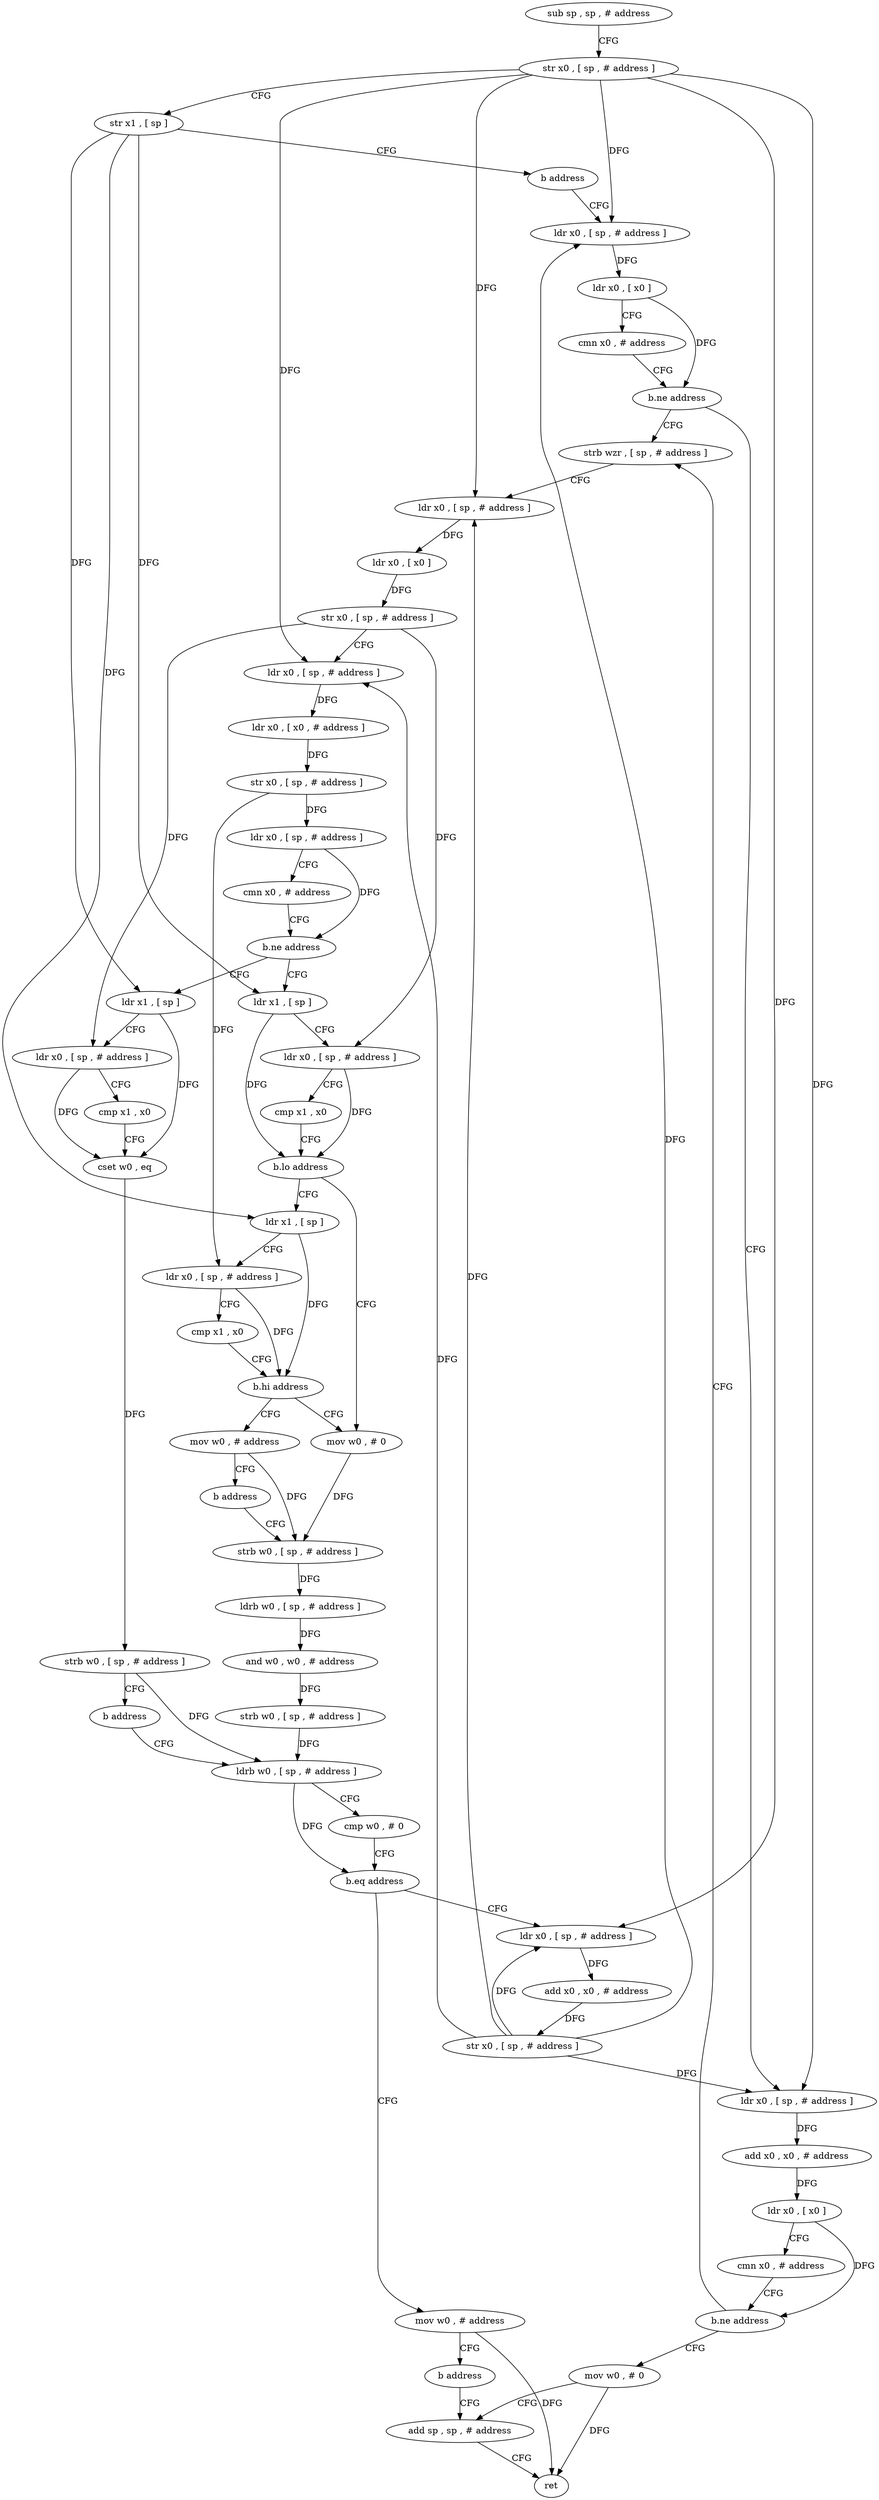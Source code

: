 digraph "func" {
"107868" [label = "sub sp , sp , # address" ]
"107872" [label = "str x0 , [ sp , # address ]" ]
"107876" [label = "str x1 , [ sp ]" ]
"107880" [label = "b address" ]
"108040" [label = "ldr x0 , [ sp , # address ]" ]
"108044" [label = "ldr x0 , [ x0 ]" ]
"108048" [label = "cmn x0 , # address" ]
"108052" [label = "b.ne address" ]
"107884" [label = "strb wzr , [ sp , # address ]" ]
"108056" [label = "ldr x0 , [ sp , # address ]" ]
"107888" [label = "ldr x0 , [ sp , # address ]" ]
"107892" [label = "ldr x0 , [ x0 ]" ]
"107896" [label = "str x0 , [ sp , # address ]" ]
"107900" [label = "ldr x0 , [ sp , # address ]" ]
"107904" [label = "ldr x0 , [ x0 , # address ]" ]
"107908" [label = "str x0 , [ sp , # address ]" ]
"107912" [label = "ldr x0 , [ sp , # address ]" ]
"107916" [label = "cmn x0 , # address" ]
"107920" [label = "b.ne address" ]
"107948" [label = "ldr x1 , [ sp ]" ]
"107924" [label = "ldr x1 , [ sp ]" ]
"108060" [label = "add x0 , x0 , # address" ]
"108064" [label = "ldr x0 , [ x0 ]" ]
"108068" [label = "cmn x0 , # address" ]
"108072" [label = "b.ne address" ]
"108076" [label = "mov w0 , # 0" ]
"107952" [label = "ldr x0 , [ sp , # address ]" ]
"107956" [label = "cmp x1 , x0" ]
"107960" [label = "b.lo address" ]
"107988" [label = "mov w0 , # 0" ]
"107964" [label = "ldr x1 , [ sp ]" ]
"107928" [label = "ldr x0 , [ sp , # address ]" ]
"107932" [label = "cmp x1 , x0" ]
"107936" [label = "cset w0 , eq" ]
"107940" [label = "strb w0 , [ sp , # address ]" ]
"107944" [label = "b address" ]
"108008" [label = "ldrb w0 , [ sp , # address ]" ]
"108080" [label = "add sp , sp , # address" ]
"107992" [label = "strb w0 , [ sp , # address ]" ]
"107968" [label = "ldr x0 , [ sp , # address ]" ]
"107972" [label = "cmp x1 , x0" ]
"107976" [label = "b.hi address" ]
"107980" [label = "mov w0 , # address" ]
"108012" [label = "cmp w0 , # 0" ]
"108016" [label = "b.eq address" ]
"108028" [label = "ldr x0 , [ sp , # address ]" ]
"108020" [label = "mov w0 , # address" ]
"108032" [label = "add x0 , x0 , # address" ]
"108036" [label = "str x0 , [ sp , # address ]" ]
"108024" [label = "b address" ]
"107984" [label = "b address" ]
"108084" [label = "ret" ]
"107996" [label = "ldrb w0 , [ sp , # address ]" ]
"108000" [label = "and w0 , w0 , # address" ]
"108004" [label = "strb w0 , [ sp , # address ]" ]
"107868" -> "107872" [ label = "CFG" ]
"107872" -> "107876" [ label = "CFG" ]
"107872" -> "108040" [ label = "DFG" ]
"107872" -> "107888" [ label = "DFG" ]
"107872" -> "107900" [ label = "DFG" ]
"107872" -> "108056" [ label = "DFG" ]
"107872" -> "108028" [ label = "DFG" ]
"107876" -> "107880" [ label = "CFG" ]
"107876" -> "107948" [ label = "DFG" ]
"107876" -> "107924" [ label = "DFG" ]
"107876" -> "107964" [ label = "DFG" ]
"107880" -> "108040" [ label = "CFG" ]
"108040" -> "108044" [ label = "DFG" ]
"108044" -> "108048" [ label = "CFG" ]
"108044" -> "108052" [ label = "DFG" ]
"108048" -> "108052" [ label = "CFG" ]
"108052" -> "107884" [ label = "CFG" ]
"108052" -> "108056" [ label = "CFG" ]
"107884" -> "107888" [ label = "CFG" ]
"108056" -> "108060" [ label = "DFG" ]
"107888" -> "107892" [ label = "DFG" ]
"107892" -> "107896" [ label = "DFG" ]
"107896" -> "107900" [ label = "CFG" ]
"107896" -> "107952" [ label = "DFG" ]
"107896" -> "107928" [ label = "DFG" ]
"107900" -> "107904" [ label = "DFG" ]
"107904" -> "107908" [ label = "DFG" ]
"107908" -> "107912" [ label = "DFG" ]
"107908" -> "107968" [ label = "DFG" ]
"107912" -> "107916" [ label = "CFG" ]
"107912" -> "107920" [ label = "DFG" ]
"107916" -> "107920" [ label = "CFG" ]
"107920" -> "107948" [ label = "CFG" ]
"107920" -> "107924" [ label = "CFG" ]
"107948" -> "107952" [ label = "CFG" ]
"107948" -> "107960" [ label = "DFG" ]
"107924" -> "107928" [ label = "CFG" ]
"107924" -> "107936" [ label = "DFG" ]
"108060" -> "108064" [ label = "DFG" ]
"108064" -> "108068" [ label = "CFG" ]
"108064" -> "108072" [ label = "DFG" ]
"108068" -> "108072" [ label = "CFG" ]
"108072" -> "107884" [ label = "CFG" ]
"108072" -> "108076" [ label = "CFG" ]
"108076" -> "108080" [ label = "CFG" ]
"108076" -> "108084" [ label = "DFG" ]
"107952" -> "107956" [ label = "CFG" ]
"107952" -> "107960" [ label = "DFG" ]
"107956" -> "107960" [ label = "CFG" ]
"107960" -> "107988" [ label = "CFG" ]
"107960" -> "107964" [ label = "CFG" ]
"107988" -> "107992" [ label = "DFG" ]
"107964" -> "107968" [ label = "CFG" ]
"107964" -> "107976" [ label = "DFG" ]
"107928" -> "107932" [ label = "CFG" ]
"107928" -> "107936" [ label = "DFG" ]
"107932" -> "107936" [ label = "CFG" ]
"107936" -> "107940" [ label = "DFG" ]
"107940" -> "107944" [ label = "CFG" ]
"107940" -> "108008" [ label = "DFG" ]
"107944" -> "108008" [ label = "CFG" ]
"108008" -> "108012" [ label = "CFG" ]
"108008" -> "108016" [ label = "DFG" ]
"108080" -> "108084" [ label = "CFG" ]
"107992" -> "107996" [ label = "DFG" ]
"107968" -> "107972" [ label = "CFG" ]
"107968" -> "107976" [ label = "DFG" ]
"107972" -> "107976" [ label = "CFG" ]
"107976" -> "107988" [ label = "CFG" ]
"107976" -> "107980" [ label = "CFG" ]
"107980" -> "107984" [ label = "CFG" ]
"107980" -> "107992" [ label = "DFG" ]
"108012" -> "108016" [ label = "CFG" ]
"108016" -> "108028" [ label = "CFG" ]
"108016" -> "108020" [ label = "CFG" ]
"108028" -> "108032" [ label = "DFG" ]
"108020" -> "108024" [ label = "CFG" ]
"108020" -> "108084" [ label = "DFG" ]
"108032" -> "108036" [ label = "DFG" ]
"108036" -> "108040" [ label = "DFG" ]
"108036" -> "107888" [ label = "DFG" ]
"108036" -> "107900" [ label = "DFG" ]
"108036" -> "108056" [ label = "DFG" ]
"108036" -> "108028" [ label = "DFG" ]
"108024" -> "108080" [ label = "CFG" ]
"107984" -> "107992" [ label = "CFG" ]
"107996" -> "108000" [ label = "DFG" ]
"108000" -> "108004" [ label = "DFG" ]
"108004" -> "108008" [ label = "DFG" ]
}
